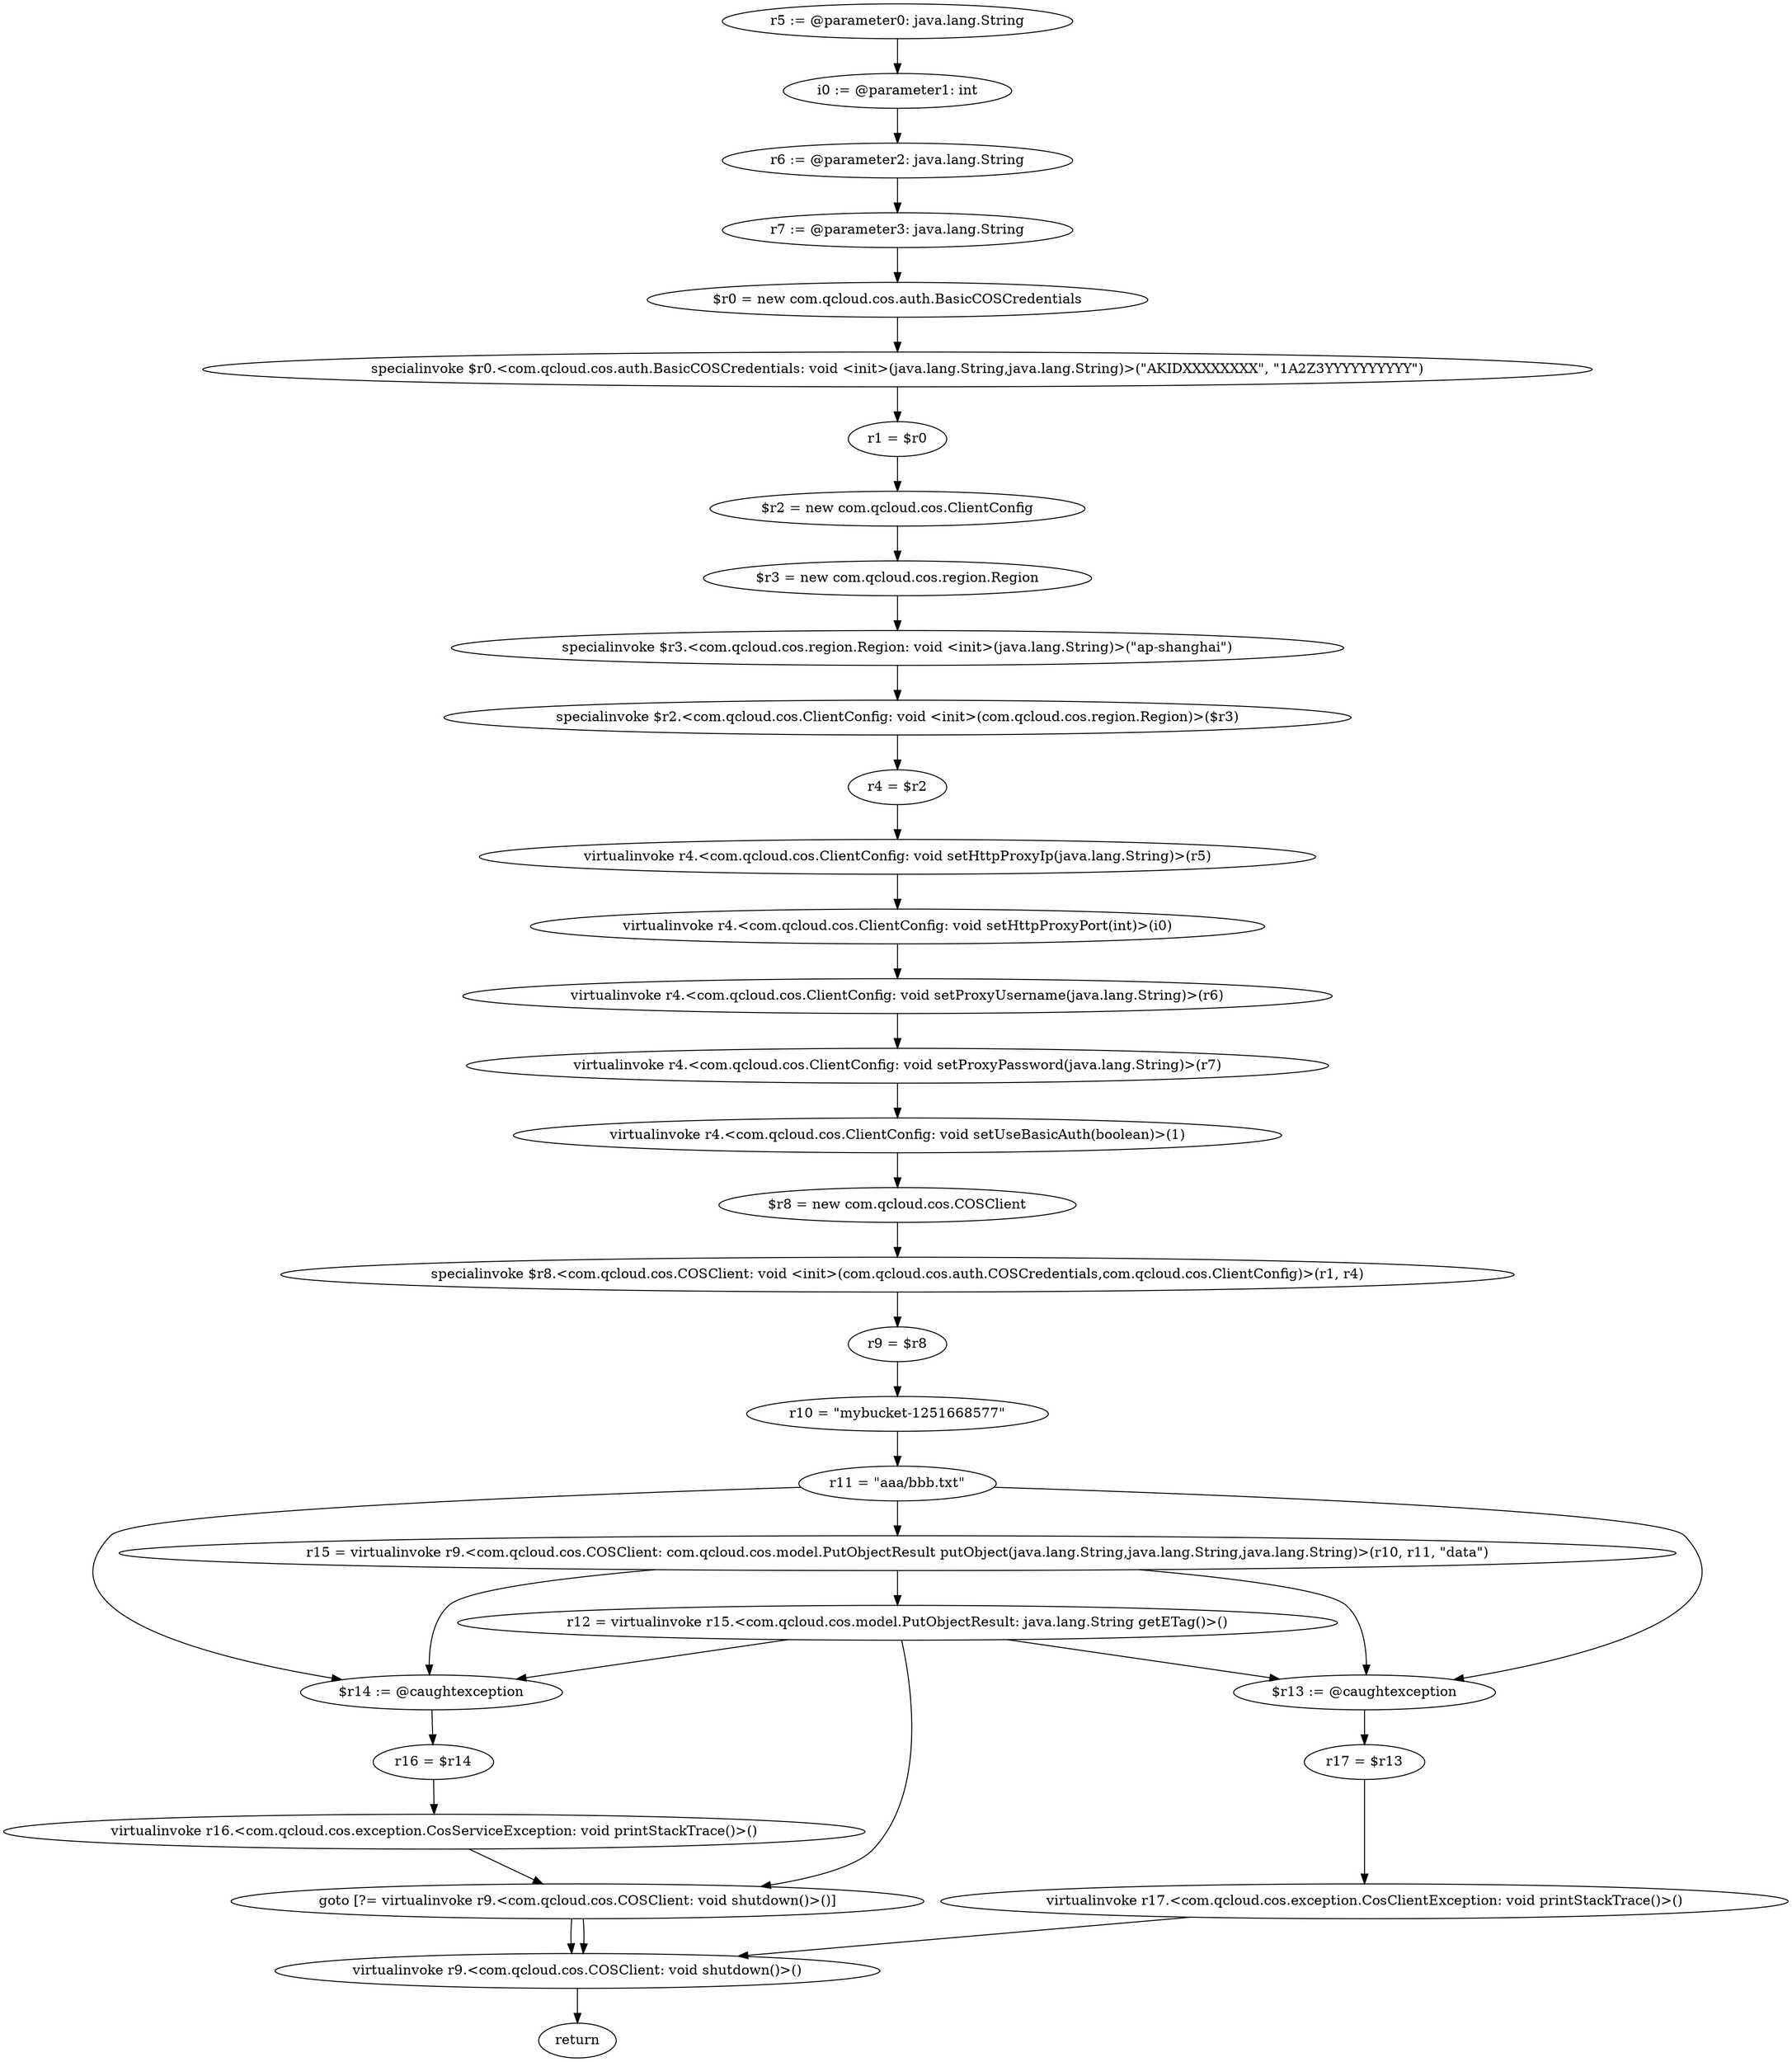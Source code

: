 digraph "unitGraph" {
    "r5 := @parameter0: java.lang.String"
    "i0 := @parameter1: int"
    "r6 := @parameter2: java.lang.String"
    "r7 := @parameter3: java.lang.String"
    "$r0 = new com.qcloud.cos.auth.BasicCOSCredentials"
    "specialinvoke $r0.<com.qcloud.cos.auth.BasicCOSCredentials: void <init>(java.lang.String,java.lang.String)>(\"AKIDXXXXXXXX\", \"1A2Z3YYYYYYYYYY\")"
    "r1 = $r0"
    "$r2 = new com.qcloud.cos.ClientConfig"
    "$r3 = new com.qcloud.cos.region.Region"
    "specialinvoke $r3.<com.qcloud.cos.region.Region: void <init>(java.lang.String)>(\"ap-shanghai\")"
    "specialinvoke $r2.<com.qcloud.cos.ClientConfig: void <init>(com.qcloud.cos.region.Region)>($r3)"
    "r4 = $r2"
    "virtualinvoke r4.<com.qcloud.cos.ClientConfig: void setHttpProxyIp(java.lang.String)>(r5)"
    "virtualinvoke r4.<com.qcloud.cos.ClientConfig: void setHttpProxyPort(int)>(i0)"
    "virtualinvoke r4.<com.qcloud.cos.ClientConfig: void setProxyUsername(java.lang.String)>(r6)"
    "virtualinvoke r4.<com.qcloud.cos.ClientConfig: void setProxyPassword(java.lang.String)>(r7)"
    "virtualinvoke r4.<com.qcloud.cos.ClientConfig: void setUseBasicAuth(boolean)>(1)"
    "$r8 = new com.qcloud.cos.COSClient"
    "specialinvoke $r8.<com.qcloud.cos.COSClient: void <init>(com.qcloud.cos.auth.COSCredentials,com.qcloud.cos.ClientConfig)>(r1, r4)"
    "r9 = $r8"
    "r10 = \"mybucket-1251668577\""
    "r11 = \"aaa/bbb.txt\""
    "r15 = virtualinvoke r9.<com.qcloud.cos.COSClient: com.qcloud.cos.model.PutObjectResult putObject(java.lang.String,java.lang.String,java.lang.String)>(r10, r11, \"data\")"
    "r12 = virtualinvoke r15.<com.qcloud.cos.model.PutObjectResult: java.lang.String getETag()>()"
    "goto [?= virtualinvoke r9.<com.qcloud.cos.COSClient: void shutdown()>()]"
    "$r14 := @caughtexception"
    "r16 = $r14"
    "virtualinvoke r16.<com.qcloud.cos.exception.CosServiceException: void printStackTrace()>()"
    "$r13 := @caughtexception"
    "r17 = $r13"
    "virtualinvoke r17.<com.qcloud.cos.exception.CosClientException: void printStackTrace()>()"
    "virtualinvoke r9.<com.qcloud.cos.COSClient: void shutdown()>()"
    "return"
    "r5 := @parameter0: java.lang.String"->"i0 := @parameter1: int";
    "i0 := @parameter1: int"->"r6 := @parameter2: java.lang.String";
    "r6 := @parameter2: java.lang.String"->"r7 := @parameter3: java.lang.String";
    "r7 := @parameter3: java.lang.String"->"$r0 = new com.qcloud.cos.auth.BasicCOSCredentials";
    "$r0 = new com.qcloud.cos.auth.BasicCOSCredentials"->"specialinvoke $r0.<com.qcloud.cos.auth.BasicCOSCredentials: void <init>(java.lang.String,java.lang.String)>(\"AKIDXXXXXXXX\", \"1A2Z3YYYYYYYYYY\")";
    "specialinvoke $r0.<com.qcloud.cos.auth.BasicCOSCredentials: void <init>(java.lang.String,java.lang.String)>(\"AKIDXXXXXXXX\", \"1A2Z3YYYYYYYYYY\")"->"r1 = $r0";
    "r1 = $r0"->"$r2 = new com.qcloud.cos.ClientConfig";
    "$r2 = new com.qcloud.cos.ClientConfig"->"$r3 = new com.qcloud.cos.region.Region";
    "$r3 = new com.qcloud.cos.region.Region"->"specialinvoke $r3.<com.qcloud.cos.region.Region: void <init>(java.lang.String)>(\"ap-shanghai\")";
    "specialinvoke $r3.<com.qcloud.cos.region.Region: void <init>(java.lang.String)>(\"ap-shanghai\")"->"specialinvoke $r2.<com.qcloud.cos.ClientConfig: void <init>(com.qcloud.cos.region.Region)>($r3)";
    "specialinvoke $r2.<com.qcloud.cos.ClientConfig: void <init>(com.qcloud.cos.region.Region)>($r3)"->"r4 = $r2";
    "r4 = $r2"->"virtualinvoke r4.<com.qcloud.cos.ClientConfig: void setHttpProxyIp(java.lang.String)>(r5)";
    "virtualinvoke r4.<com.qcloud.cos.ClientConfig: void setHttpProxyIp(java.lang.String)>(r5)"->"virtualinvoke r4.<com.qcloud.cos.ClientConfig: void setHttpProxyPort(int)>(i0)";
    "virtualinvoke r4.<com.qcloud.cos.ClientConfig: void setHttpProxyPort(int)>(i0)"->"virtualinvoke r4.<com.qcloud.cos.ClientConfig: void setProxyUsername(java.lang.String)>(r6)";
    "virtualinvoke r4.<com.qcloud.cos.ClientConfig: void setProxyUsername(java.lang.String)>(r6)"->"virtualinvoke r4.<com.qcloud.cos.ClientConfig: void setProxyPassword(java.lang.String)>(r7)";
    "virtualinvoke r4.<com.qcloud.cos.ClientConfig: void setProxyPassword(java.lang.String)>(r7)"->"virtualinvoke r4.<com.qcloud.cos.ClientConfig: void setUseBasicAuth(boolean)>(1)";
    "virtualinvoke r4.<com.qcloud.cos.ClientConfig: void setUseBasicAuth(boolean)>(1)"->"$r8 = new com.qcloud.cos.COSClient";
    "$r8 = new com.qcloud.cos.COSClient"->"specialinvoke $r8.<com.qcloud.cos.COSClient: void <init>(com.qcloud.cos.auth.COSCredentials,com.qcloud.cos.ClientConfig)>(r1, r4)";
    "specialinvoke $r8.<com.qcloud.cos.COSClient: void <init>(com.qcloud.cos.auth.COSCredentials,com.qcloud.cos.ClientConfig)>(r1, r4)"->"r9 = $r8";
    "r9 = $r8"->"r10 = \"mybucket-1251668577\"";
    "r10 = \"mybucket-1251668577\""->"r11 = \"aaa/bbb.txt\"";
    "r11 = \"aaa/bbb.txt\""->"$r14 := @caughtexception";
    "r11 = \"aaa/bbb.txt\""->"$r13 := @caughtexception";
    "r11 = \"aaa/bbb.txt\""->"r15 = virtualinvoke r9.<com.qcloud.cos.COSClient: com.qcloud.cos.model.PutObjectResult putObject(java.lang.String,java.lang.String,java.lang.String)>(r10, r11, \"data\")";
    "r15 = virtualinvoke r9.<com.qcloud.cos.COSClient: com.qcloud.cos.model.PutObjectResult putObject(java.lang.String,java.lang.String,java.lang.String)>(r10, r11, \"data\")"->"$r14 := @caughtexception";
    "r15 = virtualinvoke r9.<com.qcloud.cos.COSClient: com.qcloud.cos.model.PutObjectResult putObject(java.lang.String,java.lang.String,java.lang.String)>(r10, r11, \"data\")"->"$r13 := @caughtexception";
    "r15 = virtualinvoke r9.<com.qcloud.cos.COSClient: com.qcloud.cos.model.PutObjectResult putObject(java.lang.String,java.lang.String,java.lang.String)>(r10, r11, \"data\")"->"r12 = virtualinvoke r15.<com.qcloud.cos.model.PutObjectResult: java.lang.String getETag()>()";
    "r12 = virtualinvoke r15.<com.qcloud.cos.model.PutObjectResult: java.lang.String getETag()>()"->"$r14 := @caughtexception";
    "r12 = virtualinvoke r15.<com.qcloud.cos.model.PutObjectResult: java.lang.String getETag()>()"->"$r13 := @caughtexception";
    "r12 = virtualinvoke r15.<com.qcloud.cos.model.PutObjectResult: java.lang.String getETag()>()"->"goto [?= virtualinvoke r9.<com.qcloud.cos.COSClient: void shutdown()>()]";
    "goto [?= virtualinvoke r9.<com.qcloud.cos.COSClient: void shutdown()>()]"->"virtualinvoke r9.<com.qcloud.cos.COSClient: void shutdown()>()";
    "$r14 := @caughtexception"->"r16 = $r14";
    "r16 = $r14"->"virtualinvoke r16.<com.qcloud.cos.exception.CosServiceException: void printStackTrace()>()";
    "virtualinvoke r16.<com.qcloud.cos.exception.CosServiceException: void printStackTrace()>()"->"goto [?= virtualinvoke r9.<com.qcloud.cos.COSClient: void shutdown()>()]";
    "goto [?= virtualinvoke r9.<com.qcloud.cos.COSClient: void shutdown()>()]"->"virtualinvoke r9.<com.qcloud.cos.COSClient: void shutdown()>()";
    "$r13 := @caughtexception"->"r17 = $r13";
    "r17 = $r13"->"virtualinvoke r17.<com.qcloud.cos.exception.CosClientException: void printStackTrace()>()";
    "virtualinvoke r17.<com.qcloud.cos.exception.CosClientException: void printStackTrace()>()"->"virtualinvoke r9.<com.qcloud.cos.COSClient: void shutdown()>()";
    "virtualinvoke r9.<com.qcloud.cos.COSClient: void shutdown()>()"->"return";
}
